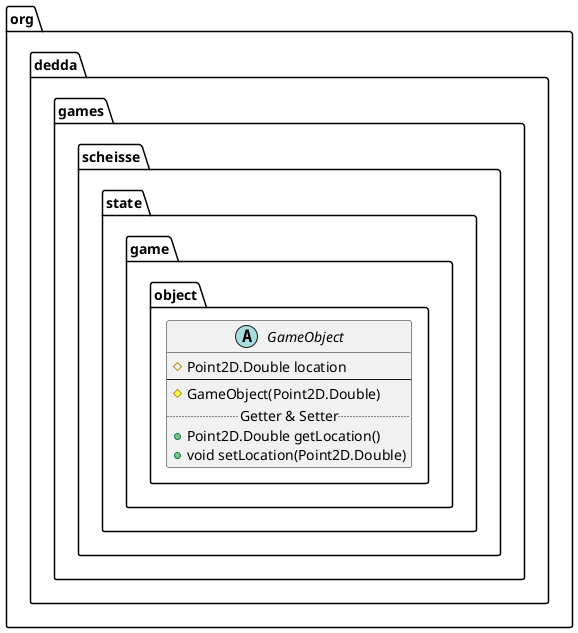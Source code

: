 @startuml
abstract class org.dedda.games.scheisse.state.game.object.GameObject{
    # Point2D.Double location
    --
    # GameObject(Point2D.Double)
    .. Getter & Setter ..
    + Point2D.Double getLocation()
    + void setLocation(Point2D.Double)
}
@enduml